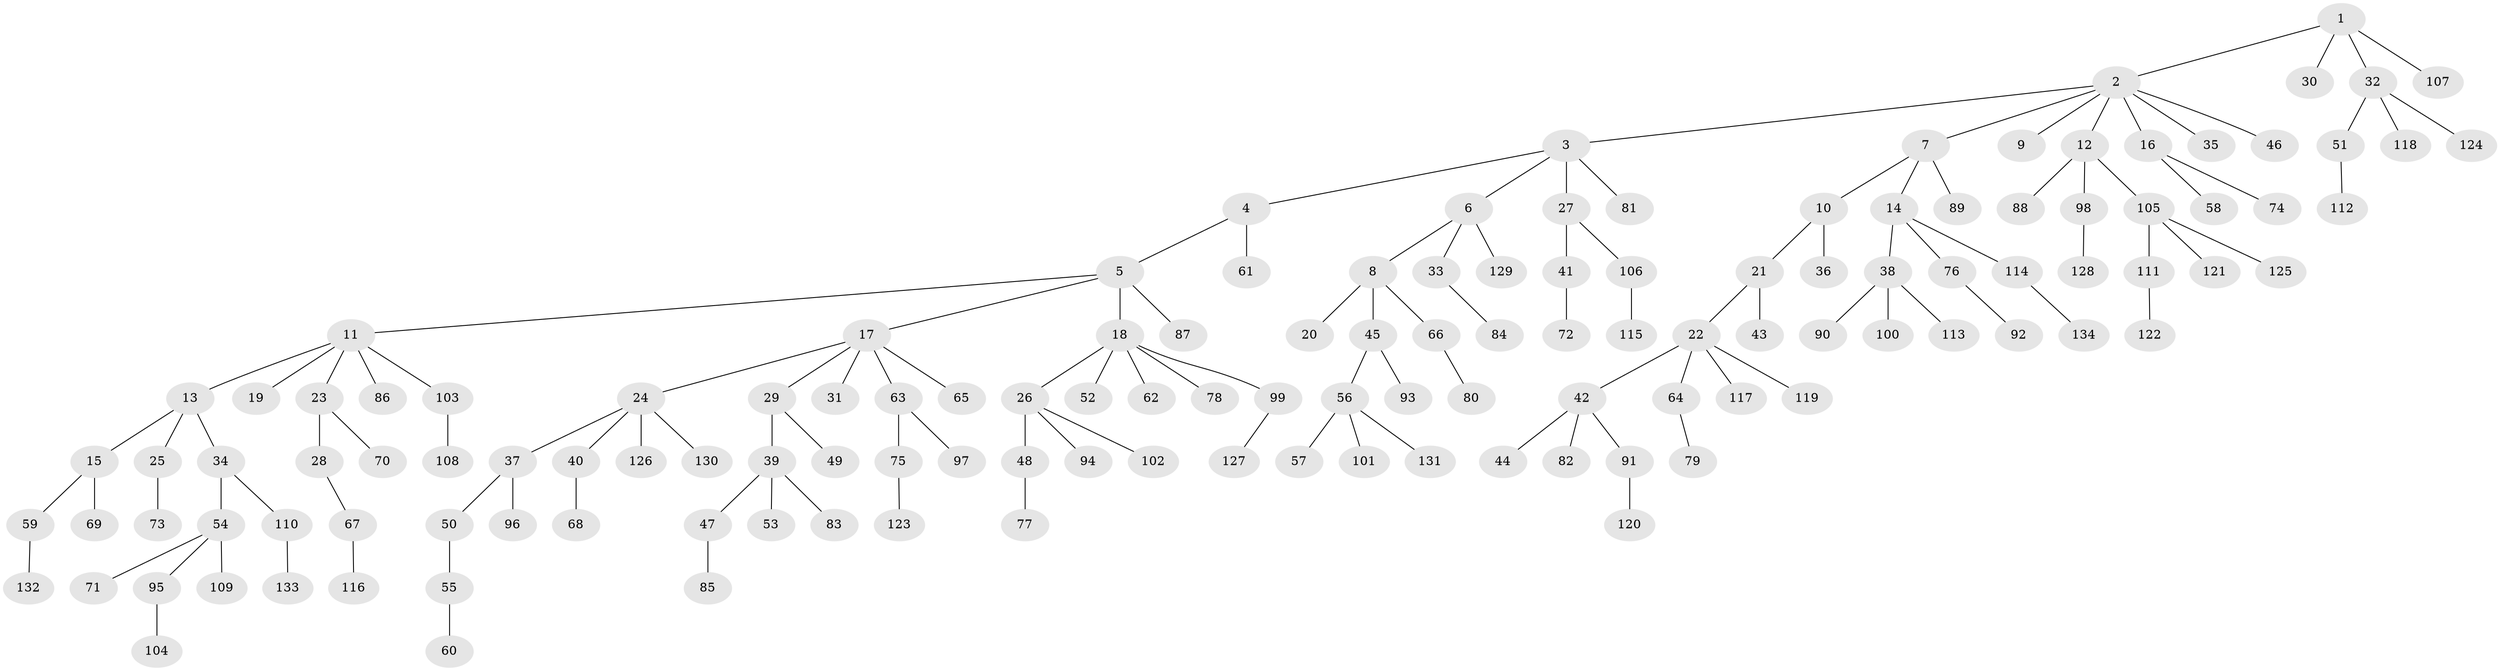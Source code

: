 // Generated by graph-tools (version 1.1) at 2025/11/02/27/25 16:11:27]
// undirected, 134 vertices, 133 edges
graph export_dot {
graph [start="1"]
  node [color=gray90,style=filled];
  1;
  2;
  3;
  4;
  5;
  6;
  7;
  8;
  9;
  10;
  11;
  12;
  13;
  14;
  15;
  16;
  17;
  18;
  19;
  20;
  21;
  22;
  23;
  24;
  25;
  26;
  27;
  28;
  29;
  30;
  31;
  32;
  33;
  34;
  35;
  36;
  37;
  38;
  39;
  40;
  41;
  42;
  43;
  44;
  45;
  46;
  47;
  48;
  49;
  50;
  51;
  52;
  53;
  54;
  55;
  56;
  57;
  58;
  59;
  60;
  61;
  62;
  63;
  64;
  65;
  66;
  67;
  68;
  69;
  70;
  71;
  72;
  73;
  74;
  75;
  76;
  77;
  78;
  79;
  80;
  81;
  82;
  83;
  84;
  85;
  86;
  87;
  88;
  89;
  90;
  91;
  92;
  93;
  94;
  95;
  96;
  97;
  98;
  99;
  100;
  101;
  102;
  103;
  104;
  105;
  106;
  107;
  108;
  109;
  110;
  111;
  112;
  113;
  114;
  115;
  116;
  117;
  118;
  119;
  120;
  121;
  122;
  123;
  124;
  125;
  126;
  127;
  128;
  129;
  130;
  131;
  132;
  133;
  134;
  1 -- 2;
  1 -- 30;
  1 -- 32;
  1 -- 107;
  2 -- 3;
  2 -- 7;
  2 -- 9;
  2 -- 12;
  2 -- 16;
  2 -- 35;
  2 -- 46;
  3 -- 4;
  3 -- 6;
  3 -- 27;
  3 -- 81;
  4 -- 5;
  4 -- 61;
  5 -- 11;
  5 -- 17;
  5 -- 18;
  5 -- 87;
  6 -- 8;
  6 -- 33;
  6 -- 129;
  7 -- 10;
  7 -- 14;
  7 -- 89;
  8 -- 20;
  8 -- 45;
  8 -- 66;
  10 -- 21;
  10 -- 36;
  11 -- 13;
  11 -- 19;
  11 -- 23;
  11 -- 86;
  11 -- 103;
  12 -- 88;
  12 -- 98;
  12 -- 105;
  13 -- 15;
  13 -- 25;
  13 -- 34;
  14 -- 38;
  14 -- 76;
  14 -- 114;
  15 -- 59;
  15 -- 69;
  16 -- 58;
  16 -- 74;
  17 -- 24;
  17 -- 29;
  17 -- 31;
  17 -- 63;
  17 -- 65;
  18 -- 26;
  18 -- 52;
  18 -- 62;
  18 -- 78;
  18 -- 99;
  21 -- 22;
  21 -- 43;
  22 -- 42;
  22 -- 64;
  22 -- 117;
  22 -- 119;
  23 -- 28;
  23 -- 70;
  24 -- 37;
  24 -- 40;
  24 -- 126;
  24 -- 130;
  25 -- 73;
  26 -- 48;
  26 -- 94;
  26 -- 102;
  27 -- 41;
  27 -- 106;
  28 -- 67;
  29 -- 39;
  29 -- 49;
  32 -- 51;
  32 -- 118;
  32 -- 124;
  33 -- 84;
  34 -- 54;
  34 -- 110;
  37 -- 50;
  37 -- 96;
  38 -- 90;
  38 -- 100;
  38 -- 113;
  39 -- 47;
  39 -- 53;
  39 -- 83;
  40 -- 68;
  41 -- 72;
  42 -- 44;
  42 -- 82;
  42 -- 91;
  45 -- 56;
  45 -- 93;
  47 -- 85;
  48 -- 77;
  50 -- 55;
  51 -- 112;
  54 -- 71;
  54 -- 95;
  54 -- 109;
  55 -- 60;
  56 -- 57;
  56 -- 101;
  56 -- 131;
  59 -- 132;
  63 -- 75;
  63 -- 97;
  64 -- 79;
  66 -- 80;
  67 -- 116;
  75 -- 123;
  76 -- 92;
  91 -- 120;
  95 -- 104;
  98 -- 128;
  99 -- 127;
  103 -- 108;
  105 -- 111;
  105 -- 121;
  105 -- 125;
  106 -- 115;
  110 -- 133;
  111 -- 122;
  114 -- 134;
}
